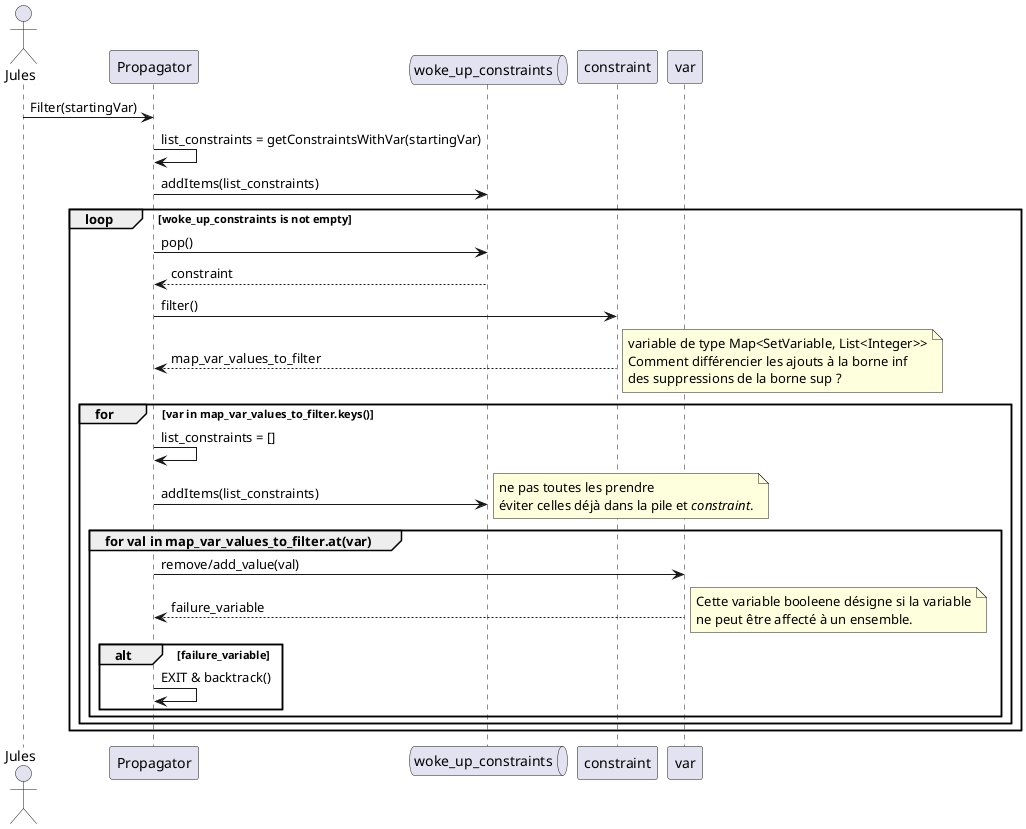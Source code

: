 @startuml filter_sequence
actor Jules
participant Propagator
queue woke_up_constraints

participant constraint
participant var

Jules -> Propagator : Filter(startingVar)
Propagator -> Propagator : list_constraints = getConstraintsWithVar(startingVar)
Propagator -> woke_up_constraints : addItems(list_constraints)
loop woke_up_constraints is not empty
    Propagator -> woke_up_constraints : pop()
    return constraint
    Propagator -> constraint : filter()
    return map_var_values_to_filter
    note right
        variable de type Map<SetVariable, List<Integer>>
        Comment différencier les ajouts à la borne inf
        des suppressions de la borne sup ?
    end note
    group for [var in map_var_values_to_filter.keys()]
        Propagator -> Propagator : list_constraints = []
        Propagator -> woke_up_constraints : addItems(list_constraints)
        note right
            ne pas toutes les prendre
            éviter celles déjà dans la pile et <i>constraint</i>.
        end note
        group for val in map_var_values_to_filter.at(var)
            Propagator -> var : remove/add_value(val)
            return failure_variable
            note right
                Cette variable booleene désigne si la variable
                ne peut être affecté à un ensemble.
            end note
            alt failure_variable
                Propagator -> Propagator : EXIT & backtrack()
            end

        end
    end
end
@enduml